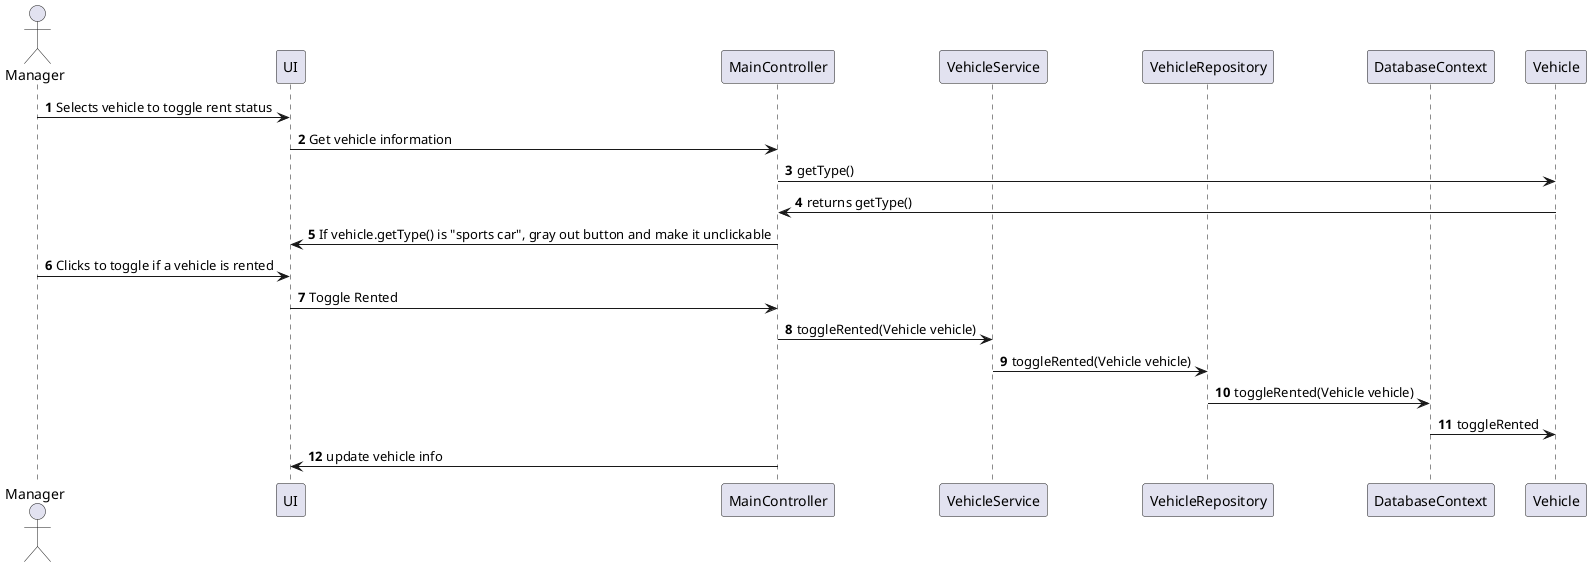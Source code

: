 @startuml
'https://plantuml.com/sequence-diagram
'WIP
autonumber

actor Manager
participant UI
participant MainController
participant VehicleService
participant VehicleRepository
participant DatabaseContext
participant Vehicle

Manager -> UI: Selects vehicle to toggle rent status
UI -> MainController: Get vehicle information
MainController -> Vehicle: getType()
Vehicle -> MainController: returns getType()
MainController -> UI: If vehicle.getType() is "sports car", gray out button and make it unclickable


Manager -> UI: Clicks to toggle if a vehicle is rented
UI -> MainController: Toggle Rented
MainController -> VehicleService: toggleRented(Vehicle vehicle)
VehicleService -> VehicleRepository: toggleRented(Vehicle vehicle)
VehicleRepository -> DatabaseContext: toggleRented(Vehicle vehicle)
DatabaseContext -> Vehicle: toggleRented
MainController -> UI: update vehicle info
@enduml
